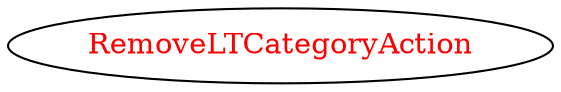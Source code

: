 digraph dependencyGraph {
 concentrate=true;
 ranksep="2.0";
 rankdir="LR"; 
 splines="ortho";
"RemoveLTCategoryAction" [fontcolor="red"];
}